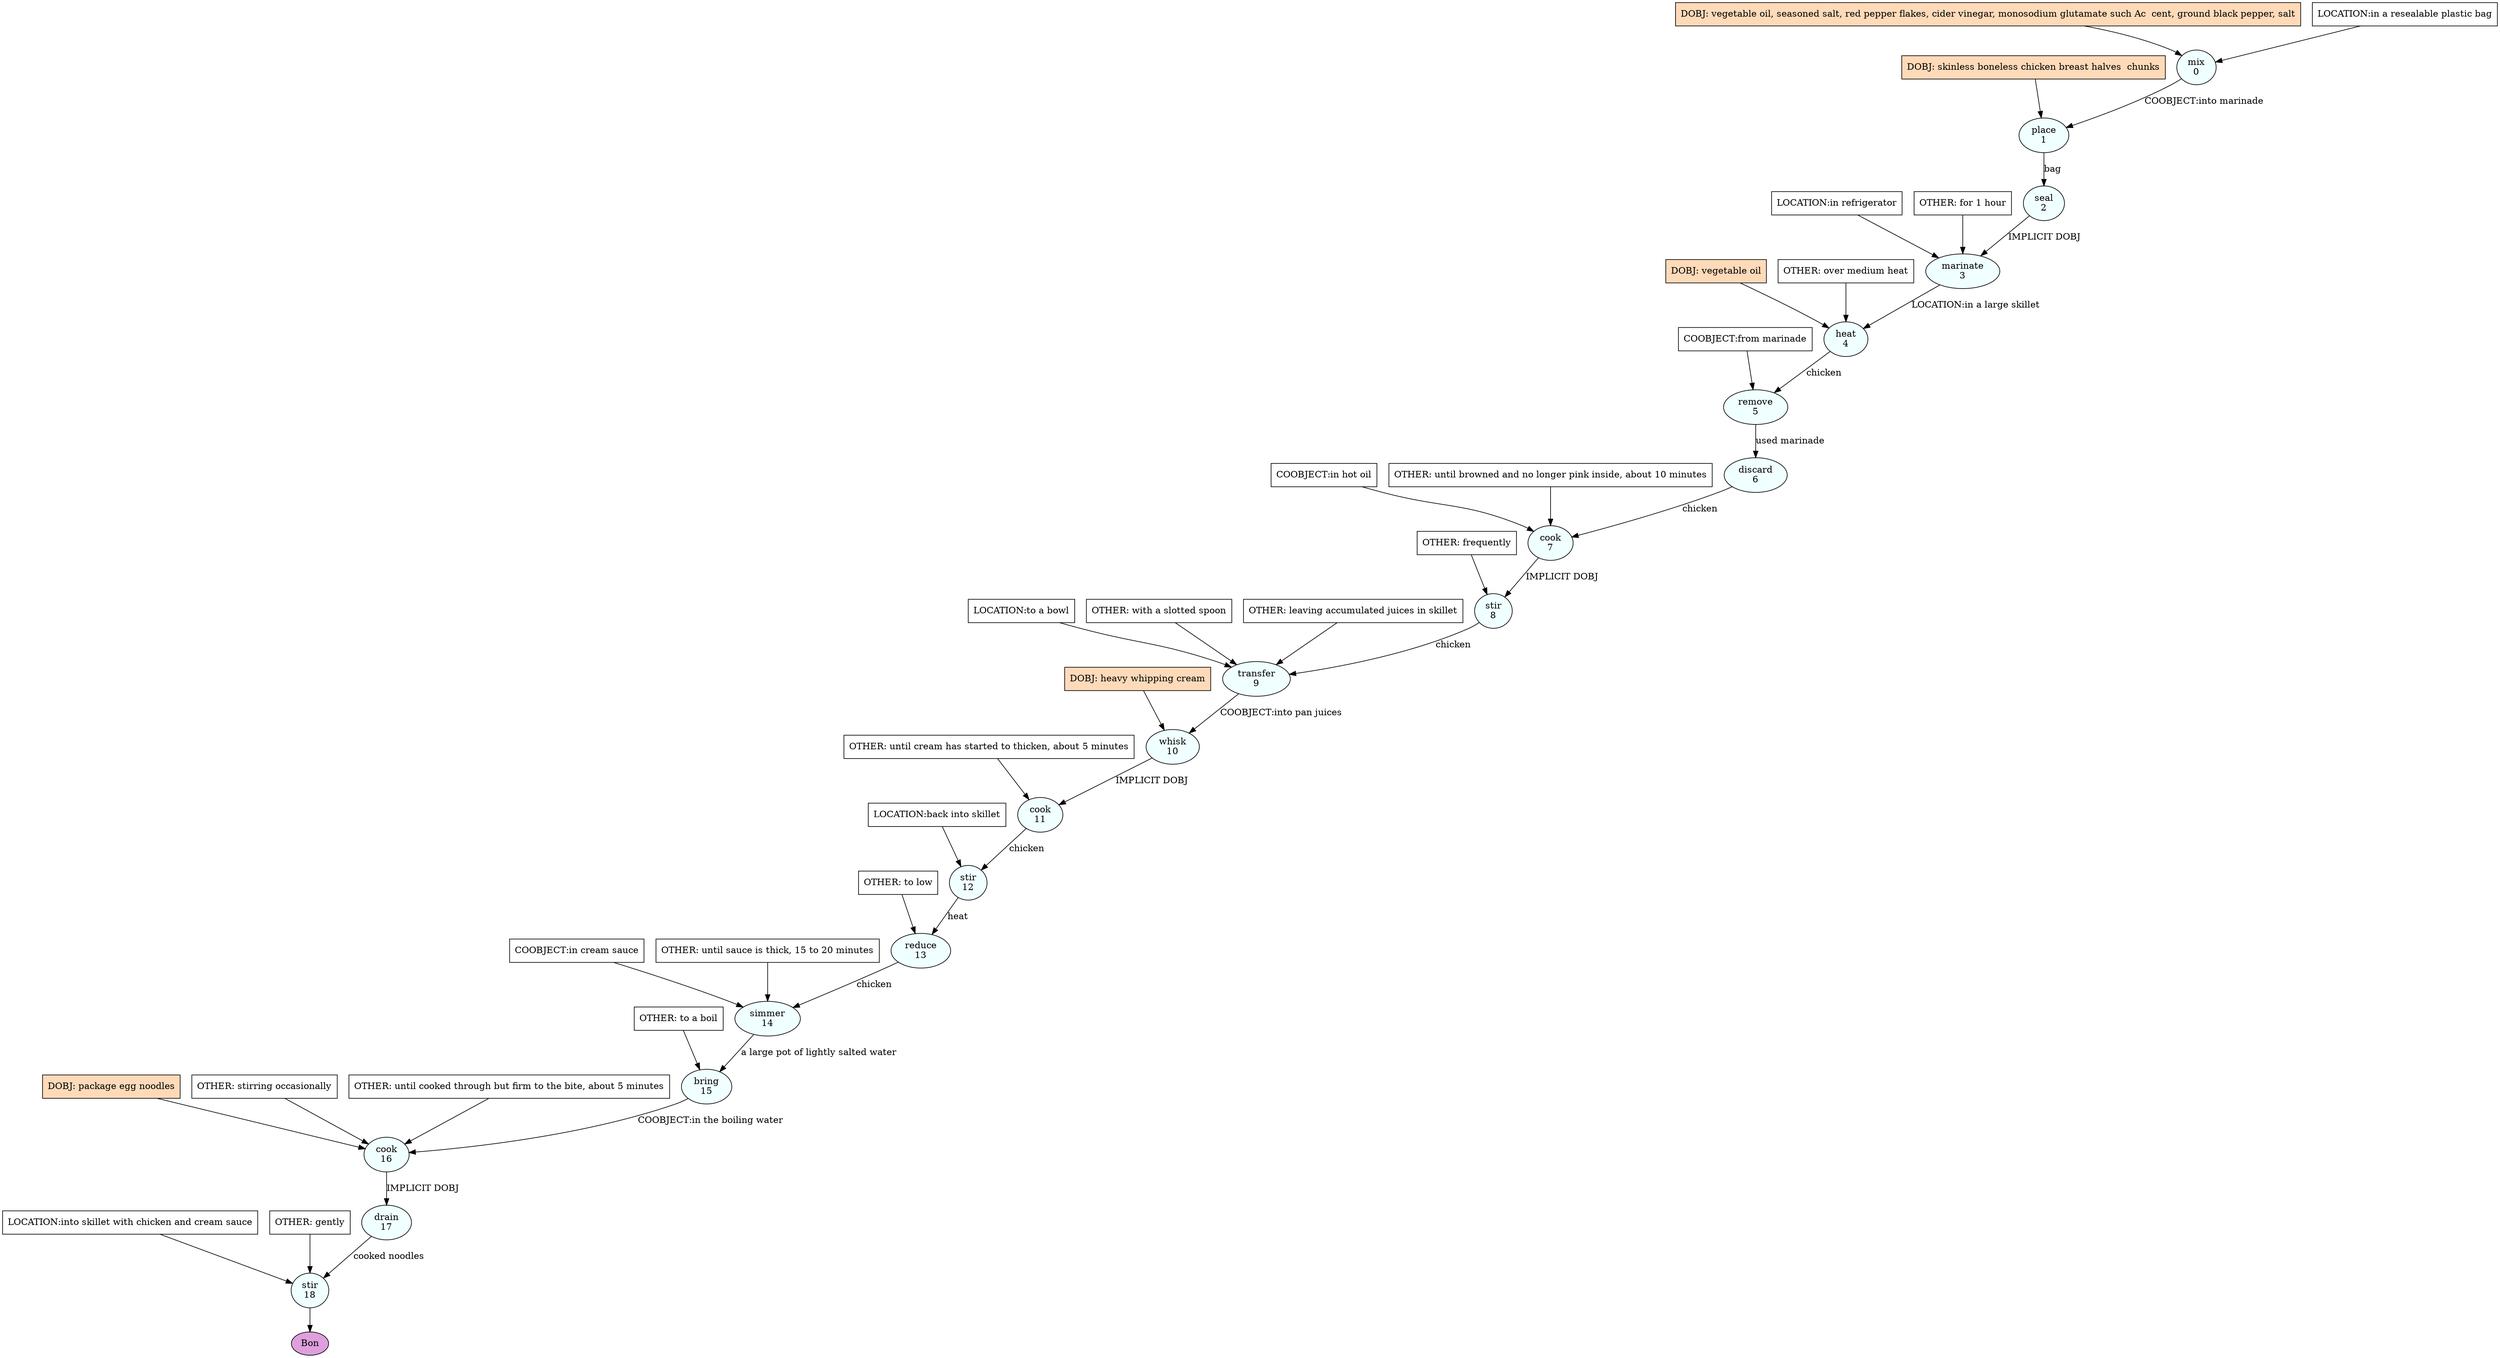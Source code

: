 digraph recipe {
E0[label="mix
0", shape=oval, style=filled, fillcolor=azure]
E1[label="place
1", shape=oval, style=filled, fillcolor=azure]
E2[label="seal
2", shape=oval, style=filled, fillcolor=azure]
E3[label="marinate
3", shape=oval, style=filled, fillcolor=azure]
E4[label="heat
4", shape=oval, style=filled, fillcolor=azure]
E5[label="remove
5", shape=oval, style=filled, fillcolor=azure]
E6[label="discard
6", shape=oval, style=filled, fillcolor=azure]
E7[label="cook
7", shape=oval, style=filled, fillcolor=azure]
E8[label="stir
8", shape=oval, style=filled, fillcolor=azure]
E9[label="transfer
9", shape=oval, style=filled, fillcolor=azure]
E10[label="whisk
10", shape=oval, style=filled, fillcolor=azure]
E11[label="cook
11", shape=oval, style=filled, fillcolor=azure]
E12[label="stir
12", shape=oval, style=filled, fillcolor=azure]
E13[label="reduce
13", shape=oval, style=filled, fillcolor=azure]
E14[label="simmer
14", shape=oval, style=filled, fillcolor=azure]
E15[label="bring
15", shape=oval, style=filled, fillcolor=azure]
E16[label="cook
16", shape=oval, style=filled, fillcolor=azure]
E17[label="drain
17", shape=oval, style=filled, fillcolor=azure]
E18[label="stir
18", shape=oval, style=filled, fillcolor=azure]
D0[label="DOBJ: vegetable oil, seasoned salt, red pepper flakes, cider vinegar, monosodium glutamate such Ac  cent, ground black pepper, salt", shape=box, style=filled, fillcolor=peachpuff]
D0 -> E0
P0_0[label="LOCATION:in a resealable plastic bag", shape=box, style=filled, fillcolor=white]
P0_0 -> E0
D1_ing[label="DOBJ: skinless boneless chicken breast halves  chunks", shape=box, style=filled, fillcolor=peachpuff]
D1_ing -> E1
E0 -> E1 [label="COOBJECT:into marinade"]
E1 -> E2 [label="bag"]
E2 -> E3 [label="IMPLICIT DOBJ"]
P3_0_0[label="LOCATION:in refrigerator", shape=box, style=filled, fillcolor=white]
P3_0_0 -> E3
O3_0_0[label="OTHER: for 1 hour", shape=box, style=filled, fillcolor=white]
O3_0_0 -> E3
D4_ing[label="DOBJ: vegetable oil", shape=box, style=filled, fillcolor=peachpuff]
D4_ing -> E4
E3 -> E4 [label="LOCATION:in a large skillet"]
O4_0_0[label="OTHER: over medium heat", shape=box, style=filled, fillcolor=white]
O4_0_0 -> E4
E4 -> E5 [label="chicken"]
P5_0_0[label="COOBJECT:from marinade", shape=box, style=filled, fillcolor=white]
P5_0_0 -> E5
E5 -> E6 [label="used marinade"]
E6 -> E7 [label="chicken"]
P7_0_0[label="COOBJECT:in hot oil", shape=box, style=filled, fillcolor=white]
P7_0_0 -> E7
O7_0_0[label="OTHER: until browned and no longer pink inside, about 10 minutes", shape=box, style=filled, fillcolor=white]
O7_0_0 -> E7
E7 -> E8 [label="IMPLICIT DOBJ"]
O8_0_0[label="OTHER: frequently", shape=box, style=filled, fillcolor=white]
O8_0_0 -> E8
E8 -> E9 [label="chicken"]
P9_0_0[label="LOCATION:to a bowl", shape=box, style=filled, fillcolor=white]
P9_0_0 -> E9
O9_0_0[label="OTHER: with a slotted spoon", shape=box, style=filled, fillcolor=white]
O9_0_0 -> E9
O9_1_0[label="OTHER: leaving accumulated juices in skillet", shape=box, style=filled, fillcolor=white]
O9_1_0 -> E9
D10_ing[label="DOBJ: heavy whipping cream", shape=box, style=filled, fillcolor=peachpuff]
D10_ing -> E10
E9 -> E10 [label="COOBJECT:into pan juices"]
E10 -> E11 [label="IMPLICIT DOBJ"]
O11_0_0[label="OTHER: until cream has started to thicken, about 5 minutes", shape=box, style=filled, fillcolor=white]
O11_0_0 -> E11
E11 -> E12 [label="chicken"]
P12_0_0[label="LOCATION:back into skillet", shape=box, style=filled, fillcolor=white]
P12_0_0 -> E12
E12 -> E13 [label="heat"]
O13_0_0[label="OTHER: to low", shape=box, style=filled, fillcolor=white]
O13_0_0 -> E13
E13 -> E14 [label="chicken"]
P14_0_0[label="COOBJECT:in cream sauce", shape=box, style=filled, fillcolor=white]
P14_0_0 -> E14
O14_0_0[label="OTHER: until sauce is thick, 15 to 20 minutes", shape=box, style=filled, fillcolor=white]
O14_0_0 -> E14
E14 -> E15 [label="a large pot of lightly salted water"]
O15_0_0[label="OTHER: to a boil", shape=box, style=filled, fillcolor=white]
O15_0_0 -> E15
D16_ing[label="DOBJ: package egg noodles", shape=box, style=filled, fillcolor=peachpuff]
D16_ing -> E16
E15 -> E16 [label="COOBJECT:in the boiling water"]
O16_0_0[label="OTHER: stirring occasionally", shape=box, style=filled, fillcolor=white]
O16_0_0 -> E16
O16_1_0[label="OTHER: until cooked through but firm to the bite, about 5 minutes", shape=box, style=filled, fillcolor=white]
O16_1_0 -> E16
E16 -> E17 [label="IMPLICIT DOBJ"]
E17 -> E18 [label="cooked noodles"]
P18_0_0[label="LOCATION:into skillet with chicken and cream sauce", shape=box, style=filled, fillcolor=white]
P18_0_0 -> E18
O18_0_0[label="OTHER: gently", shape=box, style=filled, fillcolor=white]
O18_0_0 -> E18
EOR[label="Bon", shape=oval, style=filled, fillcolor=plum]
E18 -> EOR
}
